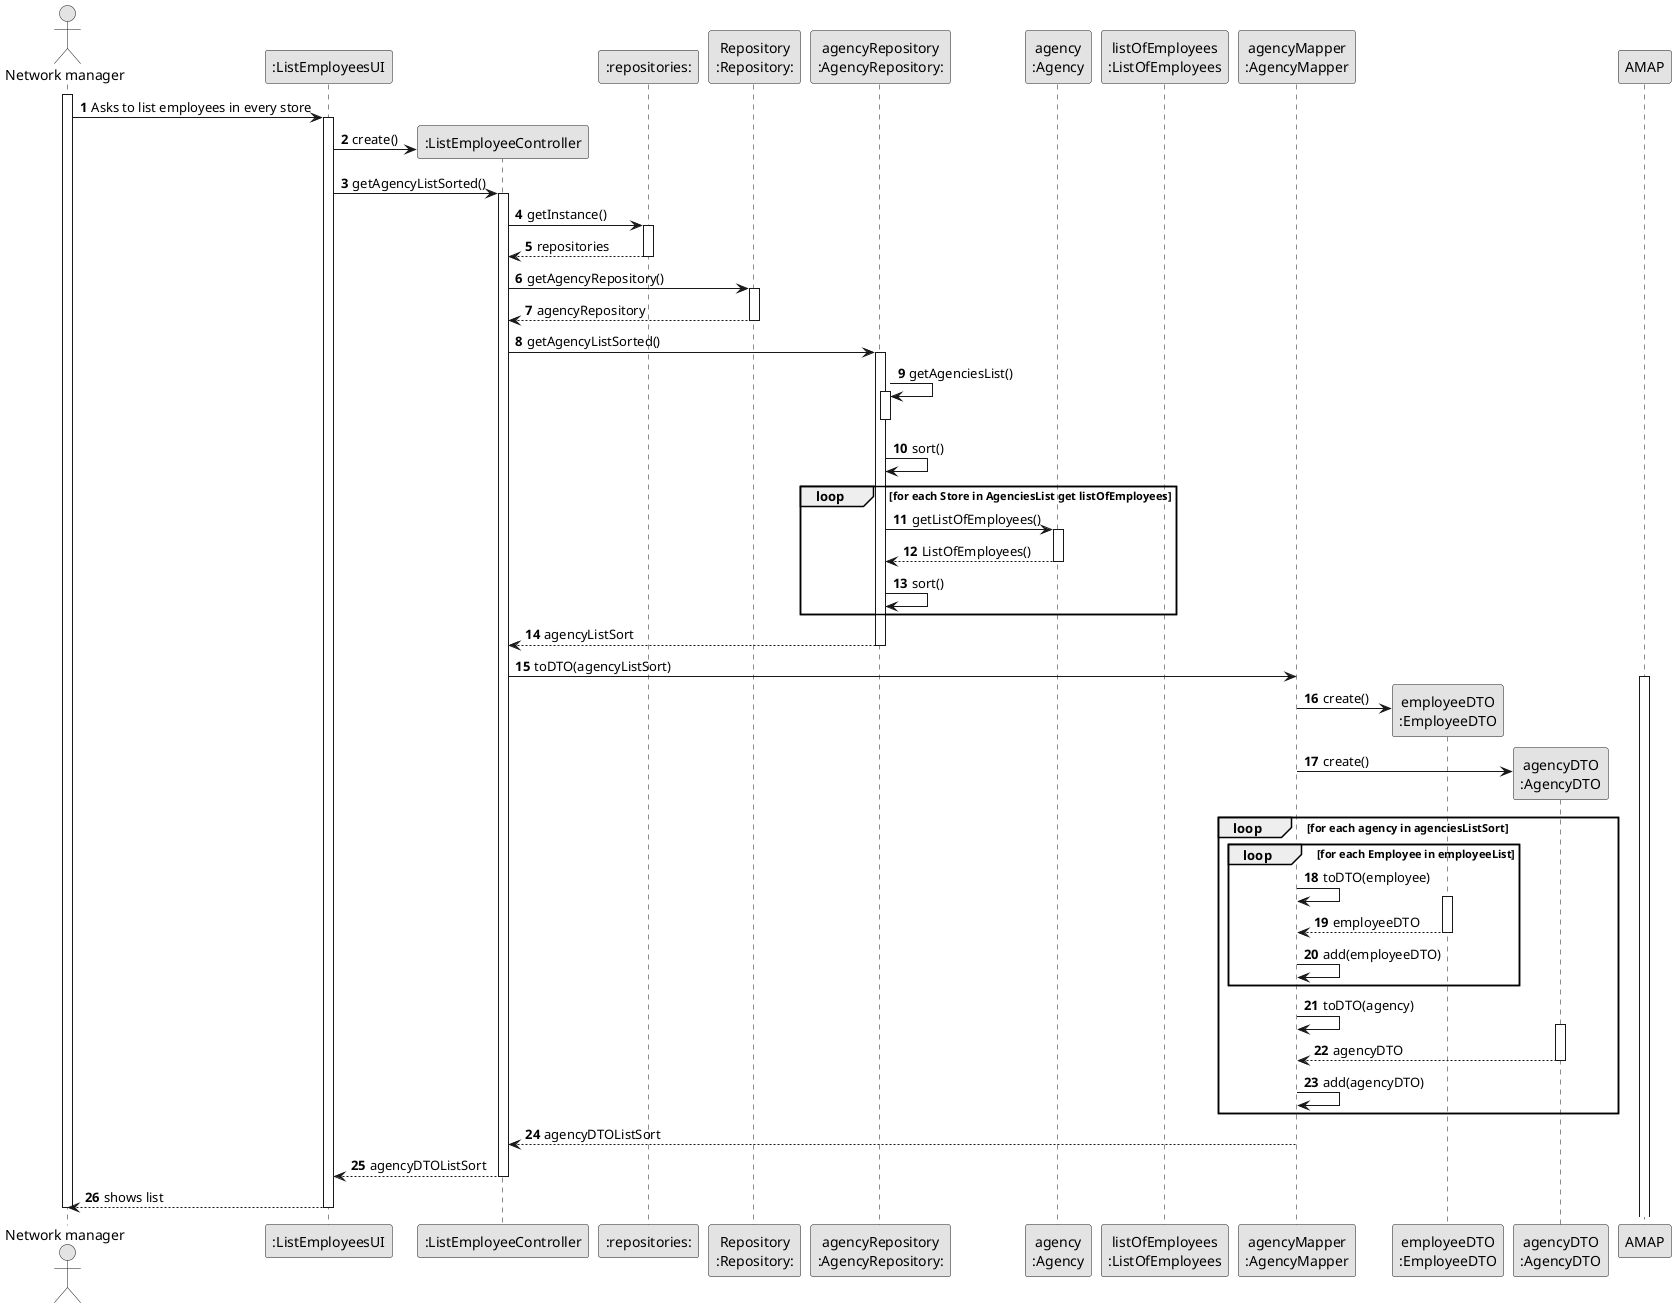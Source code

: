 @startuml
skinparam monochrome true
skinparam packageStyle rectangle
skinparam shadowing false

autonumber

'hide footbox
actor "Network manager" as net
participant ":ListEmployeesUI" as UI
participant ":ListEmployeeController" as CTRL
participant ":repositories:" as rep
participant "Repository\n:Repository:" as ST
participant "agencyRepository\n:AgencyRepository:" as STORE
participant "agency\n:Agency" as A
participant "listOfEmployees\n:ListOfEmployees" as E
participant "agencyMapper\n:AgencyMapper" as AMAPPER
participant "employeeDTO\n:EmployeeDTO" as EMPDTO
participant "agencyDTO\n:AgencyDTO" as AGNDTO

activate net

net -> UI : Asks to list employees in every store

activate UI
UI -> CTRL** : create()

UI-> CTRL: getAgencyListSorted()
activate CTRL

'repository
CTRL -> rep:getInstance()
activate rep
rep-->CTRL:repositories
deactivate rep
CTRL -> ST: getAgencyRepository()
activate ST
ST-->CTRL:agencyRepository
deactivate ST
'repository end

'getting sorted list of agencies

'sorting agencies
CTRL->STORE:getAgencyListSorted()
activate STORE
STORE->STORE:getAgenciesList()
activate STORE
deactivate STORE
STORE->STORE:sort()
'sorting agencies end

'sort employees
loop for each Store in AgenciesList get listOfEmployees
STORE->A:getListOfEmployees()
activate A
A-->STORE:ListOfEmployees()
deactivate A
STORE->STORE:sort()

end
STORE -->CTRL:agencyListSort
deactivate STORE
'sort employees end

'getting sorted list of agencies end

'Mapper e DTOs
CTRL->AMAPPER:toDTO(agencyListSort)
activate AMAP
AMAPPER->EMPDTO**:create()
AMAPPER->AGNDTO**:create()
loop for each agency in agenciesListSort
loop for each Employee in employeeList
AMAPPER->AMAPPER:toDTO(employee)
activate EMPDTO
EMPDTO-->AMAPPER:employeeDTO
deactivate EMPDTO
AMAPPER->AMAPPER:add(employeeDTO)
end
AMAPPER->AMAPPER:toDTO(agency)
activate AGNDTO
AGNDTO-->AMAPPER:agencyDTO
deactivate AGNDTO
AMAPPER->AMAPPER:add(agencyDTO)
end
AMAPPER-->CTRL:agencyDTOListSort
deactivate AMAPPER
CTRL-->UI:agencyDTOListSort
deactivate CTRL
UI-->net:shows list
deactivate UI

deactivate net
@enduml